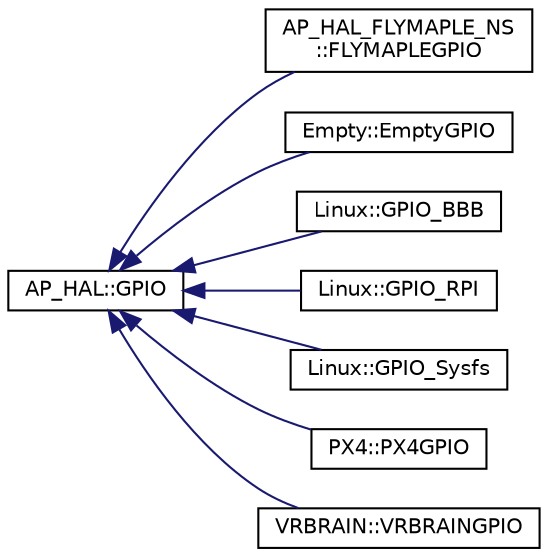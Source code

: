 digraph "Graphical Class Hierarchy"
{
 // INTERACTIVE_SVG=YES
  edge [fontname="Helvetica",fontsize="10",labelfontname="Helvetica",labelfontsize="10"];
  node [fontname="Helvetica",fontsize="10",shape=record];
  rankdir="LR";
  Node1 [label="AP_HAL::GPIO",height=0.2,width=0.4,color="black", fillcolor="white", style="filled",URL="$classAP__HAL_1_1GPIO.html"];
  Node1 -> Node2 [dir="back",color="midnightblue",fontsize="10",style="solid",fontname="Helvetica"];
  Node2 [label="AP_HAL_FLYMAPLE_NS\l::FLYMAPLEGPIO",height=0.2,width=0.4,color="black", fillcolor="white", style="filled",URL="$classAP__HAL__FLYMAPLE__NS_1_1FLYMAPLEGPIO.html"];
  Node1 -> Node3 [dir="back",color="midnightblue",fontsize="10",style="solid",fontname="Helvetica"];
  Node3 [label="Empty::EmptyGPIO",height=0.2,width=0.4,color="black", fillcolor="white", style="filled",URL="$classEmpty_1_1EmptyGPIO.html"];
  Node1 -> Node4 [dir="back",color="midnightblue",fontsize="10",style="solid",fontname="Helvetica"];
  Node4 [label="Linux::GPIO_BBB",height=0.2,width=0.4,color="black", fillcolor="white", style="filled",URL="$classLinux_1_1GPIO__BBB.html"];
  Node1 -> Node5 [dir="back",color="midnightblue",fontsize="10",style="solid",fontname="Helvetica"];
  Node5 [label="Linux::GPIO_RPI",height=0.2,width=0.4,color="black", fillcolor="white", style="filled",URL="$classLinux_1_1GPIO__RPI.html"];
  Node1 -> Node6 [dir="back",color="midnightblue",fontsize="10",style="solid",fontname="Helvetica"];
  Node6 [label="Linux::GPIO_Sysfs",height=0.2,width=0.4,color="black", fillcolor="white", style="filled",URL="$classLinux_1_1GPIO__Sysfs.html"];
  Node1 -> Node7 [dir="back",color="midnightblue",fontsize="10",style="solid",fontname="Helvetica"];
  Node7 [label="PX4::PX4GPIO",height=0.2,width=0.4,color="black", fillcolor="white", style="filled",URL="$classPX4_1_1PX4GPIO.html"];
  Node1 -> Node8 [dir="back",color="midnightblue",fontsize="10",style="solid",fontname="Helvetica"];
  Node8 [label="VRBRAIN::VRBRAINGPIO",height=0.2,width=0.4,color="black", fillcolor="white", style="filled",URL="$classVRBRAIN_1_1VRBRAINGPIO.html"];
}
